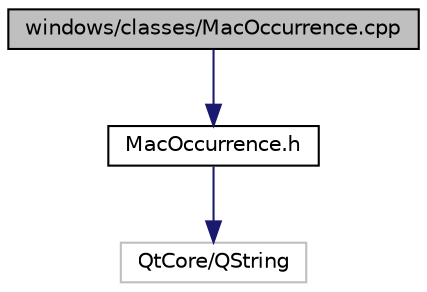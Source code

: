 digraph "windows/classes/MacOccurrence.cpp"
{
  edge [fontname="Helvetica",fontsize="10",labelfontname="Helvetica",labelfontsize="10"];
  node [fontname="Helvetica",fontsize="10",shape=record];
  Node0 [label="windows/classes/MacOccurrence.cpp",height=0.2,width=0.4,color="black", fillcolor="grey75", style="filled", fontcolor="black"];
  Node0 -> Node1 [color="midnightblue",fontsize="10",style="solid"];
  Node1 [label="MacOccurrence.h",height=0.2,width=0.4,color="black", fillcolor="white", style="filled",URL="$_mac_occurrence_8h.html"];
  Node1 -> Node2 [color="midnightblue",fontsize="10",style="solid"];
  Node2 [label="QtCore/QString",height=0.2,width=0.4,color="grey75", fillcolor="white", style="filled"];
}
